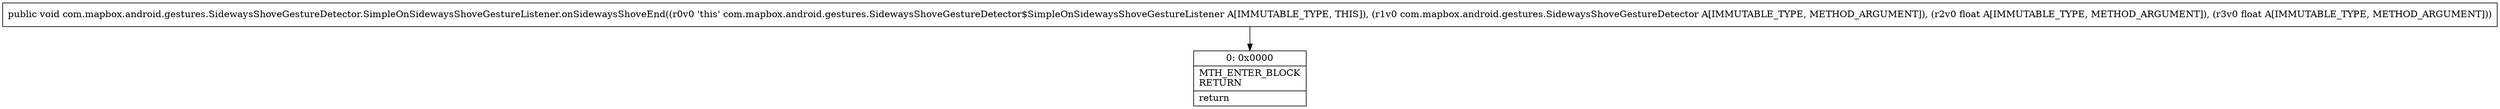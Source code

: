 digraph "CFG forcom.mapbox.android.gestures.SidewaysShoveGestureDetector.SimpleOnSidewaysShoveGestureListener.onSidewaysShoveEnd(Lcom\/mapbox\/android\/gestures\/SidewaysShoveGestureDetector;FF)V" {
Node_0 [shape=record,label="{0\:\ 0x0000|MTH_ENTER_BLOCK\lRETURN\l|return\l}"];
MethodNode[shape=record,label="{public void com.mapbox.android.gestures.SidewaysShoveGestureDetector.SimpleOnSidewaysShoveGestureListener.onSidewaysShoveEnd((r0v0 'this' com.mapbox.android.gestures.SidewaysShoveGestureDetector$SimpleOnSidewaysShoveGestureListener A[IMMUTABLE_TYPE, THIS]), (r1v0 com.mapbox.android.gestures.SidewaysShoveGestureDetector A[IMMUTABLE_TYPE, METHOD_ARGUMENT]), (r2v0 float A[IMMUTABLE_TYPE, METHOD_ARGUMENT]), (r3v0 float A[IMMUTABLE_TYPE, METHOD_ARGUMENT])) }"];
MethodNode -> Node_0;
}

